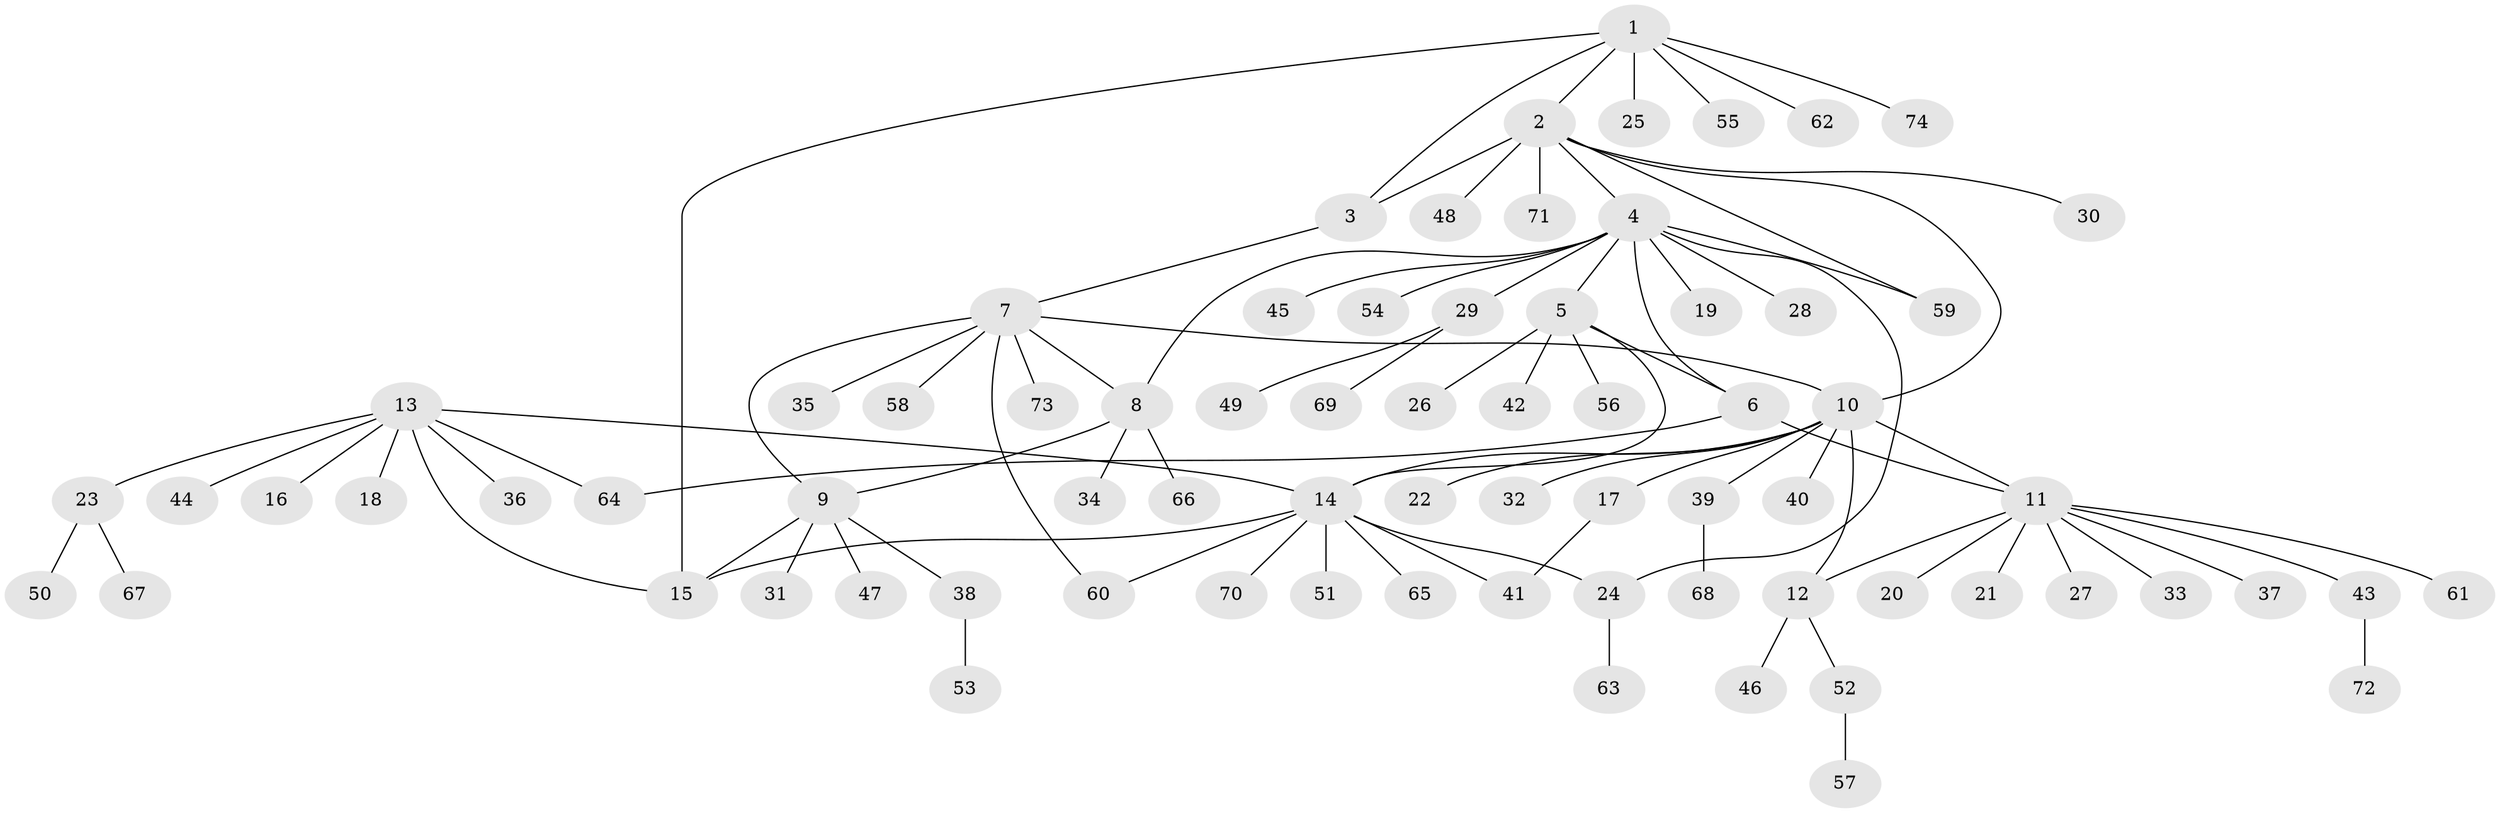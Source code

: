 // Generated by graph-tools (version 1.1) at 2025/11/02/27/25 16:11:33]
// undirected, 74 vertices, 89 edges
graph export_dot {
graph [start="1"]
  node [color=gray90,style=filled];
  1;
  2;
  3;
  4;
  5;
  6;
  7;
  8;
  9;
  10;
  11;
  12;
  13;
  14;
  15;
  16;
  17;
  18;
  19;
  20;
  21;
  22;
  23;
  24;
  25;
  26;
  27;
  28;
  29;
  30;
  31;
  32;
  33;
  34;
  35;
  36;
  37;
  38;
  39;
  40;
  41;
  42;
  43;
  44;
  45;
  46;
  47;
  48;
  49;
  50;
  51;
  52;
  53;
  54;
  55;
  56;
  57;
  58;
  59;
  60;
  61;
  62;
  63;
  64;
  65;
  66;
  67;
  68;
  69;
  70;
  71;
  72;
  73;
  74;
  1 -- 2;
  1 -- 3;
  1 -- 15;
  1 -- 25;
  1 -- 55;
  1 -- 62;
  1 -- 74;
  2 -- 3;
  2 -- 4;
  2 -- 10;
  2 -- 30;
  2 -- 48;
  2 -- 59;
  2 -- 71;
  3 -- 7;
  4 -- 5;
  4 -- 6;
  4 -- 8;
  4 -- 19;
  4 -- 24;
  4 -- 28;
  4 -- 29;
  4 -- 45;
  4 -- 54;
  4 -- 59;
  5 -- 6;
  5 -- 14;
  5 -- 26;
  5 -- 42;
  5 -- 56;
  6 -- 11;
  6 -- 64;
  7 -- 8;
  7 -- 9;
  7 -- 10;
  7 -- 35;
  7 -- 58;
  7 -- 60;
  7 -- 73;
  8 -- 9;
  8 -- 34;
  8 -- 66;
  9 -- 15;
  9 -- 31;
  9 -- 38;
  9 -- 47;
  10 -- 11;
  10 -- 12;
  10 -- 14;
  10 -- 17;
  10 -- 22;
  10 -- 32;
  10 -- 39;
  10 -- 40;
  11 -- 12;
  11 -- 20;
  11 -- 21;
  11 -- 27;
  11 -- 33;
  11 -- 37;
  11 -- 43;
  11 -- 61;
  12 -- 46;
  12 -- 52;
  13 -- 14;
  13 -- 15;
  13 -- 16;
  13 -- 18;
  13 -- 23;
  13 -- 36;
  13 -- 44;
  13 -- 64;
  14 -- 15;
  14 -- 24;
  14 -- 41;
  14 -- 51;
  14 -- 60;
  14 -- 65;
  14 -- 70;
  17 -- 41;
  23 -- 50;
  23 -- 67;
  24 -- 63;
  29 -- 49;
  29 -- 69;
  38 -- 53;
  39 -- 68;
  43 -- 72;
  52 -- 57;
}
